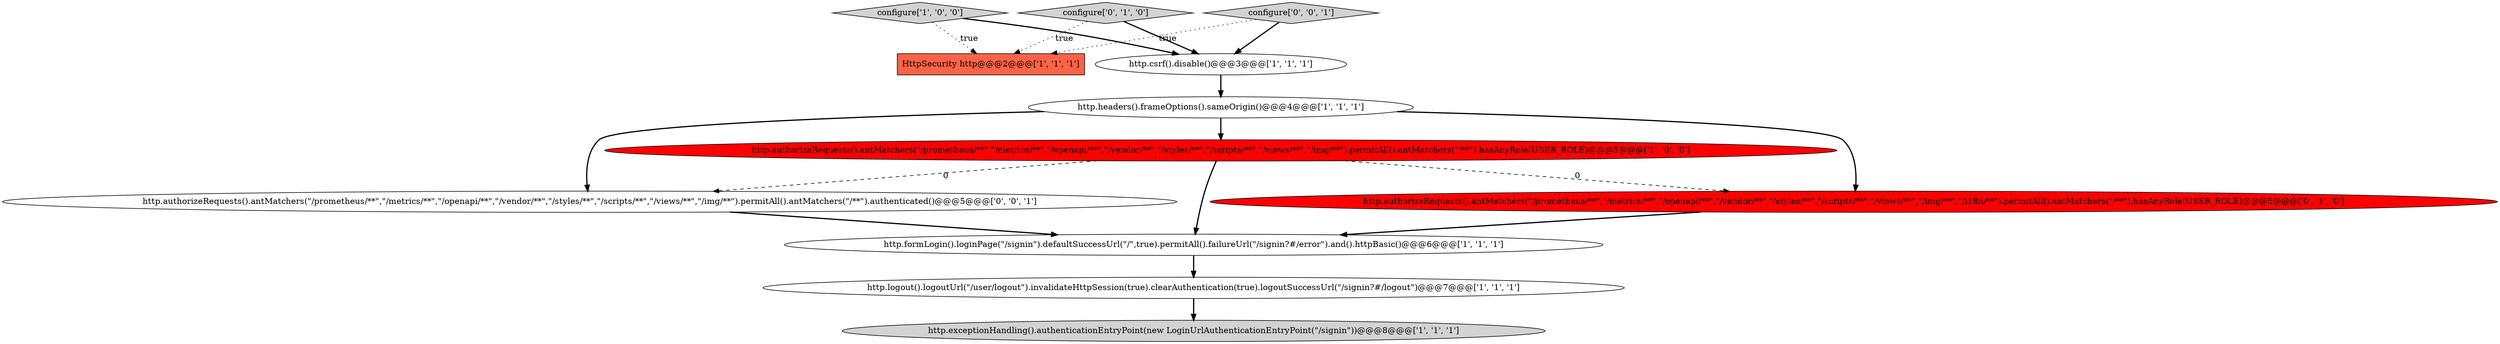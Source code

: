 digraph {
2 [style = filled, label = "http.logout().logoutUrl(\"/user/logout\").invalidateHttpSession(true).clearAuthentication(true).logoutSuccessUrl(\"/signin?#/logout\")@@@7@@@['1', '1', '1']", fillcolor = white, shape = ellipse image = "AAA0AAABBB1BBB"];
11 [style = filled, label = "http.authorizeRequests().antMatchers(\"/prometheus/**\",\"/metrics/**\",\"/openapi/**\",\"/vendor/**\",\"/styles/**\",\"/scripts/**\",\"/views/**\",\"/img/**\").permitAll().antMatchers(\"/**\").authenticated()@@@5@@@['0', '0', '1']", fillcolor = white, shape = ellipse image = "AAA0AAABBB3BBB"];
1 [style = filled, label = "configure['1', '0', '0']", fillcolor = lightgray, shape = diamond image = "AAA0AAABBB1BBB"];
5 [style = filled, label = "http.exceptionHandling().authenticationEntryPoint(new LoginUrlAuthenticationEntryPoint(\"/signin\"))@@@8@@@['1', '1', '1']", fillcolor = lightgray, shape = ellipse image = "AAA0AAABBB1BBB"];
10 [style = filled, label = "configure['0', '0', '1']", fillcolor = lightgray, shape = diamond image = "AAA0AAABBB3BBB"];
8 [style = filled, label = "http.authorizeRequests().antMatchers(\"/prometheus/**\",\"/metrics/**\",\"/openapi/**\",\"/vendor/**\",\"/styles/**\",\"/scripts/**\",\"/views/**\",\"/img/**\",\"/i18n/**\").permitAll().antMatchers(\"/**\").hasAnyRole(USER_ROLE)@@@5@@@['0', '1', '0']", fillcolor = red, shape = ellipse image = "AAA1AAABBB2BBB"];
7 [style = filled, label = "http.headers().frameOptions().sameOrigin()@@@4@@@['1', '1', '1']", fillcolor = white, shape = ellipse image = "AAA0AAABBB1BBB"];
3 [style = filled, label = "http.csrf().disable()@@@3@@@['1', '1', '1']", fillcolor = white, shape = ellipse image = "AAA0AAABBB1BBB"];
9 [style = filled, label = "configure['0', '1', '0']", fillcolor = lightgray, shape = diamond image = "AAA0AAABBB2BBB"];
4 [style = filled, label = "http.authorizeRequests().antMatchers(\"/prometheus/**\",\"/metrics/**\",\"/openapi/**\",\"/vendor/**\",\"/styles/**\",\"/scripts/**\",\"/views/**\",\"/img/**\").permitAll().antMatchers(\"/**\").hasAnyRole(USER_ROLE)@@@5@@@['1', '0', '0']", fillcolor = red, shape = ellipse image = "AAA1AAABBB1BBB"];
0 [style = filled, label = "http.formLogin().loginPage(\"/signin\").defaultSuccessUrl(\"/\",true).permitAll().failureUrl(\"/signin?#/error\").and().httpBasic()@@@6@@@['1', '1', '1']", fillcolor = white, shape = ellipse image = "AAA0AAABBB1BBB"];
6 [style = filled, label = "HttpSecurity http@@@2@@@['1', '1', '1']", fillcolor = tomato, shape = box image = "AAA0AAABBB1BBB"];
1->3 [style = bold, label=""];
8->0 [style = bold, label=""];
9->3 [style = bold, label=""];
1->6 [style = dotted, label="true"];
10->3 [style = bold, label=""];
10->6 [style = dotted, label="true"];
2->5 [style = bold, label=""];
7->11 [style = bold, label=""];
11->0 [style = bold, label=""];
4->8 [style = dashed, label="0"];
7->4 [style = bold, label=""];
4->11 [style = dashed, label="0"];
3->7 [style = bold, label=""];
7->8 [style = bold, label=""];
9->6 [style = dotted, label="true"];
4->0 [style = bold, label=""];
0->2 [style = bold, label=""];
}
